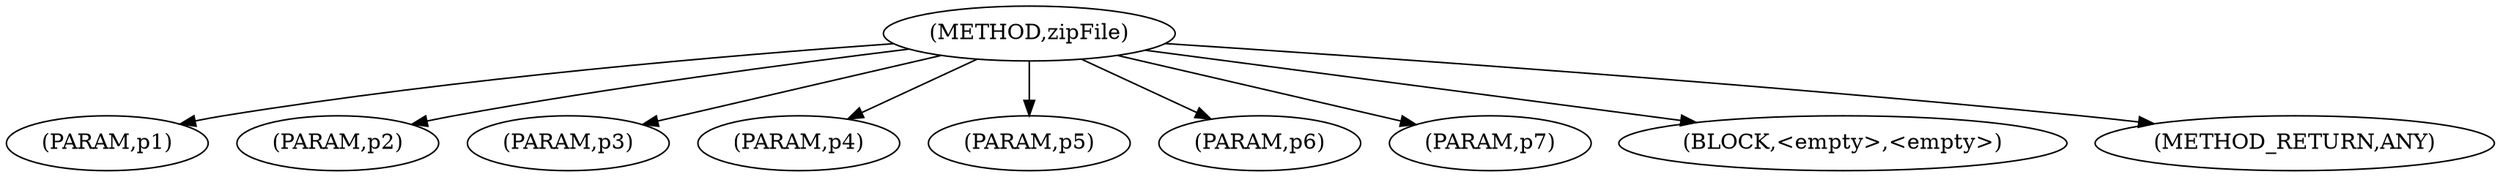 digraph "zipFile" {  
"1847" [label = <(METHOD,zipFile)> ]
"1848" [label = <(PARAM,p1)> ]
"1849" [label = <(PARAM,p2)> ]
"1850" [label = <(PARAM,p3)> ]
"1851" [label = <(PARAM,p4)> ]
"1852" [label = <(PARAM,p5)> ]
"1853" [label = <(PARAM,p6)> ]
"1854" [label = <(PARAM,p7)> ]
"1855" [label = <(BLOCK,&lt;empty&gt;,&lt;empty&gt;)> ]
"1856" [label = <(METHOD_RETURN,ANY)> ]
  "1847" -> "1848" 
  "1847" -> "1855" 
  "1847" -> "1849" 
  "1847" -> "1856" 
  "1847" -> "1850" 
  "1847" -> "1851" 
  "1847" -> "1852" 
  "1847" -> "1853" 
  "1847" -> "1854" 
}
